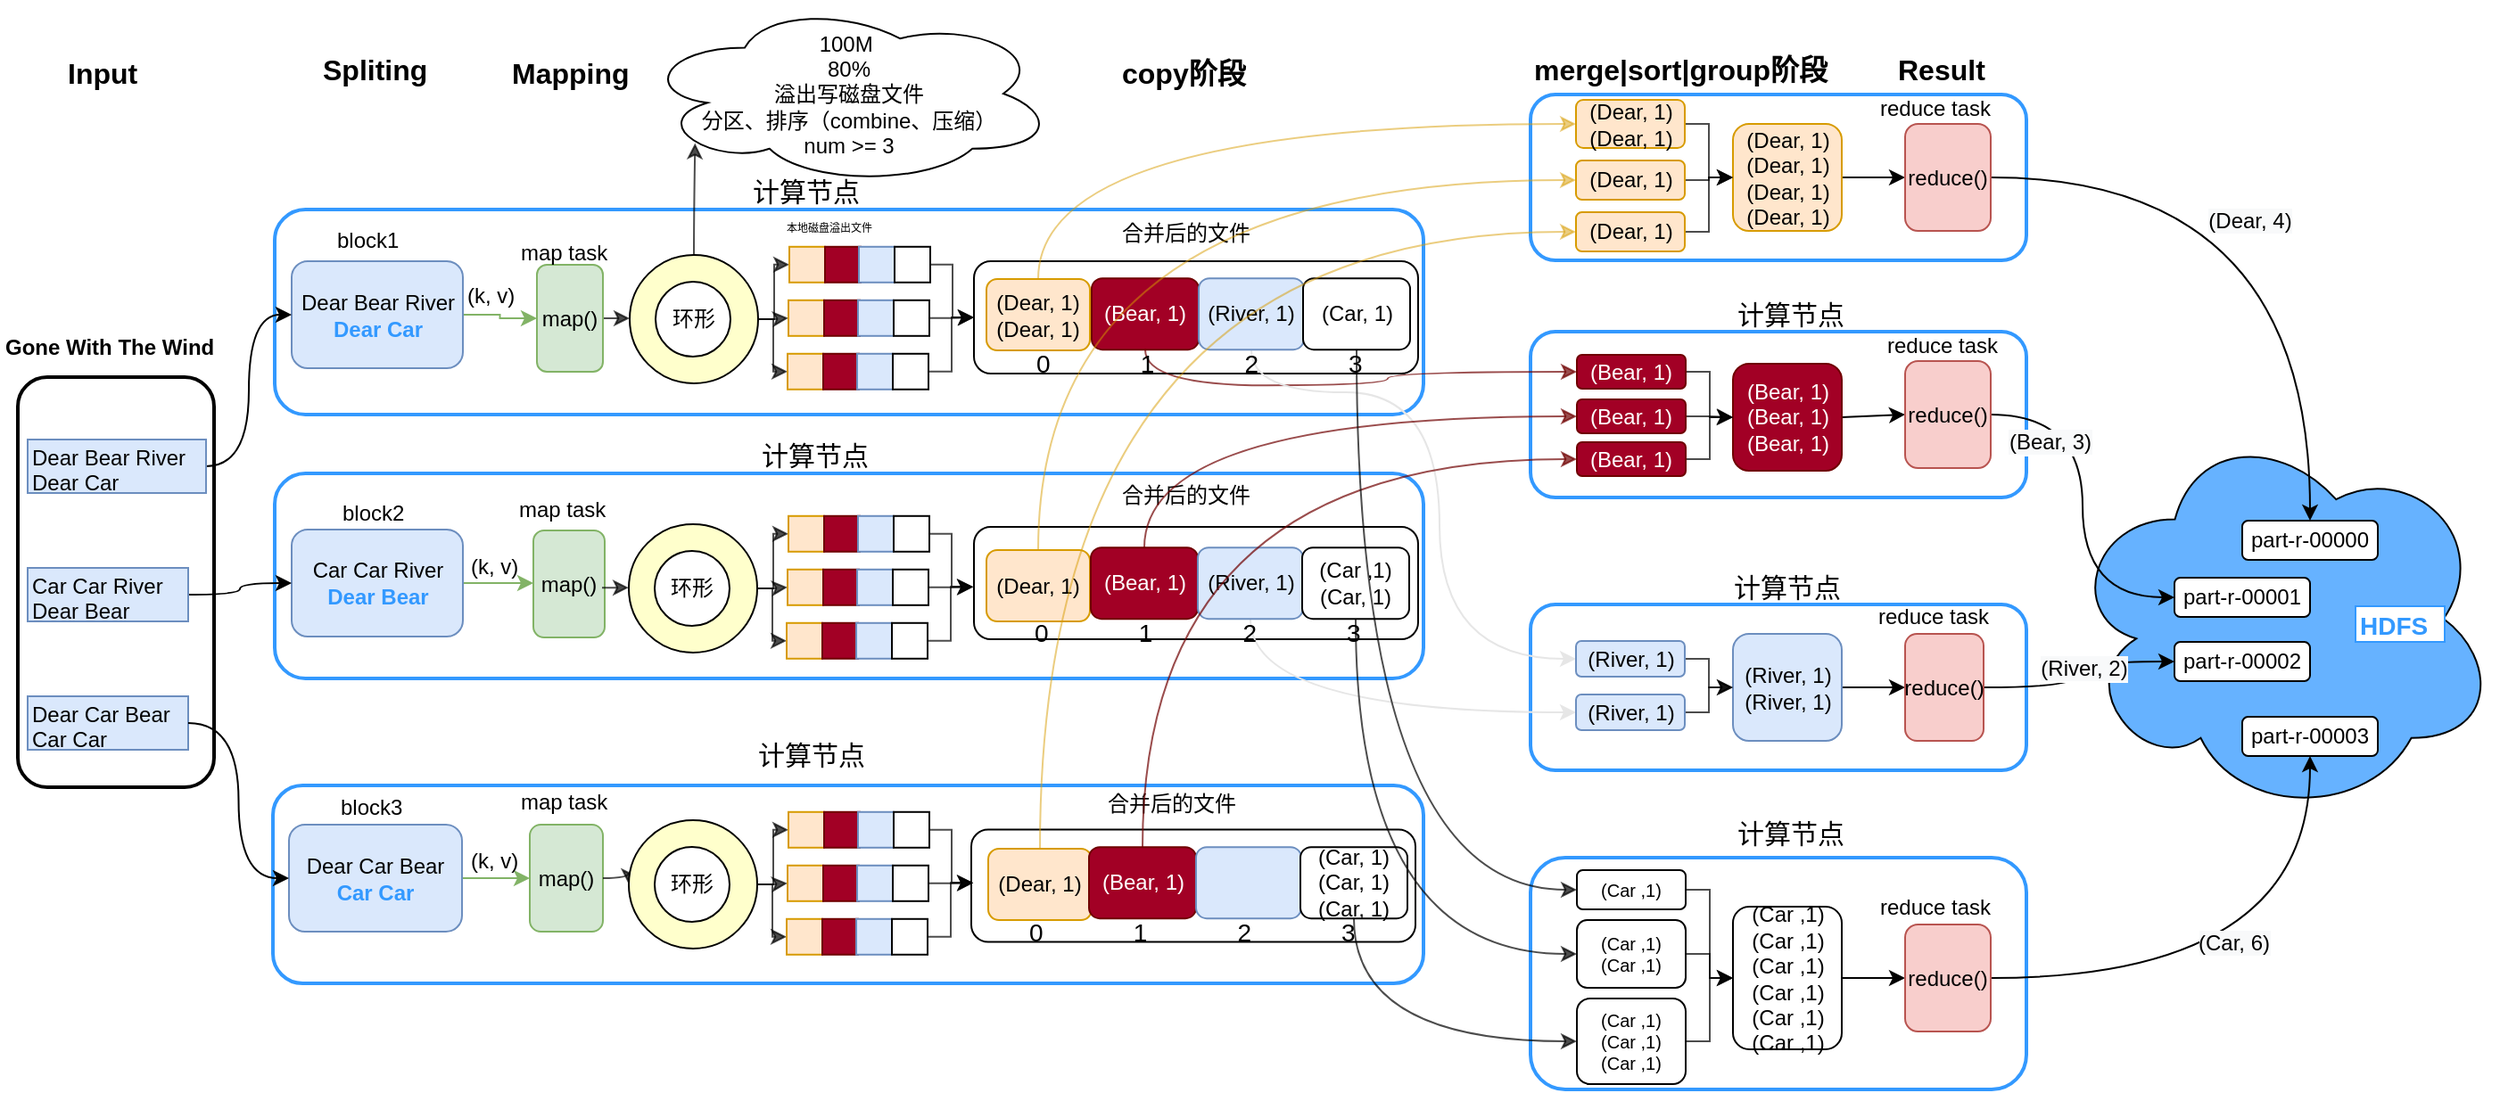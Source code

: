 <mxfile pages="1" version="11.2.5"><diagram id="wDDXlEGBCmrixtL2cCIE" name="Page-1"><mxGraphModel dx="1662" dy="747" grid="1" gridSize="10" guides="1" tooltips="1" connect="1" arrows="1" fold="1" page="1" pageScale="1" pageWidth="1654" pageHeight="2336" math="0" shadow="0"><root><mxCell id="0"/><mxCell id="1" parent="0"/><mxCell id="1KIg2E9njU4S4xGqBpcI-17" value="" style="ellipse;shape=cloud;whiteSpace=wrap;html=1;fillColor=#66B2FF;" vertex="1" parent="1"><mxGeometry x="1263" y="475.5" width="241" height="223" as="geometry"/></mxCell><mxCell id="WxkzKkqL_opHWfMiEAcE-1" value="" style="rounded=1;whiteSpace=wrap;html=1;strokeWidth=2;strokeColor=#3399FF;" parent="1" vertex="1"><mxGeometry x="257" y="680.5" width="645" height="111" as="geometry"/></mxCell><mxCell id="WxkzKkqL_opHWfMiEAcE-2" value="" style="rounded=1;whiteSpace=wrap;html=1;fontSize=12;fontColor=#000000;" parent="1" vertex="1"><mxGeometry x="648.5" y="705.259" width="249" height="63" as="geometry"/></mxCell><mxCell id="WxkzKkqL_opHWfMiEAcE-3" value="" style="rounded=1;whiteSpace=wrap;html=1;strokeWidth=2;strokeColor=#3399FF;" parent="1" vertex="1"><mxGeometry x="258" y="505.5" width="644" height="115" as="geometry"/></mxCell><mxCell id="WxkzKkqL_opHWfMiEAcE-4" value="" style="rounded=1;whiteSpace=wrap;html=1;fontSize=12;fontColor=#000000;" parent="1" vertex="1"><mxGeometry x="650" y="535.5" width="249" height="63" as="geometry"/></mxCell><mxCell id="WxkzKkqL_opHWfMiEAcE-5" value="" style="rounded=1;whiteSpace=wrap;html=1;strokeWidth=2;strokeColor=#3399FF;" parent="1" vertex="1"><mxGeometry x="258" y="357.5" width="644" height="115" as="geometry"/></mxCell><mxCell id="WxkzKkqL_opHWfMiEAcE-6" value="" style="rounded=1;whiteSpace=wrap;html=1;fontSize=12;fontColor=#000000;" parent="1" vertex="1"><mxGeometry x="650" y="386.5" width="249" height="63" as="geometry"/></mxCell><mxCell id="WxkzKkqL_opHWfMiEAcE-7" value="" style="rounded=1;whiteSpace=wrap;html=1;strokeWidth=2;strokeColor=#3399FF;" parent="1" vertex="1"><mxGeometry x="962" y="293" width="278" height="93" as="geometry"/></mxCell><mxCell id="WxkzKkqL_opHWfMiEAcE-8" style="edgeStyle=orthogonalEdgeStyle;curved=1;rounded=0;orthogonalLoop=1;jettySize=auto;html=1;exitX=1;exitY=0.5;exitDx=0;exitDy=0;entryX=0;entryY=0.5;entryDx=0;entryDy=0;fontSize=15;fontColor=#000000;opacity=70;" parent="1" source="WxkzKkqL_opHWfMiEAcE-9" target="WxkzKkqL_opHWfMiEAcE-95" edge="1"><mxGeometry relative="1" as="geometry"/></mxCell><mxCell id="WxkzKkqL_opHWfMiEAcE-9" value="map()" style="rounded=1;whiteSpace=wrap;html=1;fillColor=#d5e8d4;strokeColor=#82b366;" parent="1" vertex="1"><mxGeometry x="405" y="388.5" width="37" height="60" as="geometry"/></mxCell><mxCell id="WxkzKkqL_opHWfMiEAcE-10" style="edgeStyle=orthogonalEdgeStyle;rounded=0;orthogonalLoop=1;jettySize=auto;html=1;exitX=1;exitY=0.5;exitDx=0;exitDy=0;entryX=0;entryY=0.5;entryDx=0;entryDy=0;fillColor=#d5e8d4;strokeColor=#82b366;" parent="1" source="WxkzKkqL_opHWfMiEAcE-11" target="WxkzKkqL_opHWfMiEAcE-9" edge="1"><mxGeometry relative="1" as="geometry"/></mxCell><mxCell id="WxkzKkqL_opHWfMiEAcE-11" value="&lt;span&gt;Dear Bear River&lt;br&gt;&lt;/span&gt;&lt;span&gt;&lt;b&gt;&lt;font color=&quot;#3399ff&quot;&gt;Dear Car&lt;/font&gt;&lt;/b&gt;&lt;/span&gt;&lt;br&gt;" style="rounded=1;whiteSpace=wrap;html=1;fillColor=#dae8fc;strokeColor=#6c8ebf;" parent="1" vertex="1"><mxGeometry x="267.5" y="386.5" width="96" height="60" as="geometry"/></mxCell><mxCell id="WxkzKkqL_opHWfMiEAcE-13" value="(k, v)" style="text;html=1;resizable=0;points=[];autosize=1;align=left;verticalAlign=top;spacingTop=-4;" parent="1" vertex="1"><mxGeometry x="363.5" y="395.5" width="40" height="20" as="geometry"/></mxCell><mxCell id="WxkzKkqL_opHWfMiEAcE-14" value="&lt;span&gt;map()&lt;/span&gt;" style="rounded=1;whiteSpace=wrap;html=1;fillColor=#d5e8d4;strokeColor=#82b366;" parent="1" vertex="1"><mxGeometry x="403" y="537.5" width="40" height="60" as="geometry"/></mxCell><mxCell id="WxkzKkqL_opHWfMiEAcE-15" style="edgeStyle=orthogonalEdgeStyle;rounded=0;orthogonalLoop=1;jettySize=auto;html=1;exitX=1;exitY=0.5;exitDx=0;exitDy=0;entryX=0;entryY=0.5;entryDx=0;entryDy=0;fillColor=#d5e8d4;strokeColor=#82b366;" parent="1" source="WxkzKkqL_opHWfMiEAcE-16" target="WxkzKkqL_opHWfMiEAcE-14" edge="1"><mxGeometry relative="1" as="geometry"/></mxCell><mxCell id="WxkzKkqL_opHWfMiEAcE-16" value="&lt;span&gt;Car Car River&lt;br&gt;&lt;/span&gt;&lt;span&gt;&lt;b&gt;&lt;font color=&quot;#3399ff&quot;&gt;Dear Bear&lt;/font&gt;&lt;/b&gt;&lt;/span&gt;&lt;br&gt;" style="rounded=1;whiteSpace=wrap;html=1;fillColor=#dae8fc;strokeColor=#6c8ebf;" parent="1" vertex="1"><mxGeometry x="267.5" y="537" width="96" height="60" as="geometry"/></mxCell><mxCell id="WxkzKkqL_opHWfMiEAcE-17" value="(k, v)" style="text;html=1;resizable=0;points=[];autosize=1;align=left;verticalAlign=top;spacingTop=-4;" parent="1" vertex="1"><mxGeometry x="366" y="548" width="40" height="20" as="geometry"/></mxCell><mxCell id="WxkzKkqL_opHWfMiEAcE-18" value="" style="rounded=1;whiteSpace=wrap;html=1;strokeWidth=2;" parent="1" vertex="1"><mxGeometry x="114" y="451.5" width="110" height="230" as="geometry"/></mxCell><mxCell id="WxkzKkqL_opHWfMiEAcE-19" value="" style="edgeStyle=orthogonalEdgeStyle;curved=1;rounded=0;orthogonalLoop=1;jettySize=auto;html=1;entryX=0;entryY=0.5;entryDx=0;entryDy=0;" parent="1" source="WxkzKkqL_opHWfMiEAcE-20" target="WxkzKkqL_opHWfMiEAcE-11" edge="1"><mxGeometry relative="1" as="geometry"/></mxCell><mxCell id="WxkzKkqL_opHWfMiEAcE-20" value="Dear Bear River&lt;br&gt;Dear Car&lt;br&gt;" style="text;html=1;resizable=0;points=[];autosize=1;align=left;verticalAlign=top;spacingTop=-4;fillColor=#dae8fc;strokeColor=#6c8ebf;" parent="1" vertex="1"><mxGeometry x="119.5" y="486.5" width="100" height="30" as="geometry"/></mxCell><mxCell id="WxkzKkqL_opHWfMiEAcE-21" value="" style="edgeStyle=orthogonalEdgeStyle;curved=1;rounded=0;orthogonalLoop=1;jettySize=auto;html=1;entryX=0;entryY=0.5;entryDx=0;entryDy=0;" parent="1" source="WxkzKkqL_opHWfMiEAcE-22" target="WxkzKkqL_opHWfMiEAcE-16" edge="1"><mxGeometry relative="1" as="geometry"/></mxCell><mxCell id="WxkzKkqL_opHWfMiEAcE-22" value="Car Car River&lt;br&gt;Dear Bear&lt;br&gt;" style="text;html=1;resizable=0;points=[];autosize=1;align=left;verticalAlign=top;spacingTop=-4;fillColor=#dae8fc;strokeColor=#6c8ebf;" parent="1" vertex="1"><mxGeometry x="119.5" y="558.5" width="90" height="30" as="geometry"/></mxCell><mxCell id="WxkzKkqL_opHWfMiEAcE-23" value="Dear Car Bear&lt;br&gt;Car Car&lt;br&gt;" style="text;html=1;resizable=0;points=[];autosize=1;align=left;verticalAlign=top;spacingTop=-4;fillColor=#dae8fc;strokeColor=#6c8ebf;" parent="1" vertex="1"><mxGeometry x="119.5" y="630.5" width="90" height="30" as="geometry"/></mxCell><mxCell id="WxkzKkqL_opHWfMiEAcE-24" value="&lt;span&gt;map()&lt;/span&gt;" style="rounded=1;whiteSpace=wrap;html=1;fillColor=#d5e8d4;strokeColor=#82b366;" parent="1" vertex="1"><mxGeometry x="401" y="702.5" width="41" height="60" as="geometry"/></mxCell><mxCell id="WxkzKkqL_opHWfMiEAcE-25" style="edgeStyle=orthogonalEdgeStyle;rounded=0;orthogonalLoop=1;jettySize=auto;html=1;exitX=1;exitY=0.5;exitDx=0;exitDy=0;entryX=0;entryY=0.5;entryDx=0;entryDy=0;fillColor=#d5e8d4;strokeColor=#82b366;" parent="1" source="WxkzKkqL_opHWfMiEAcE-26" target="WxkzKkqL_opHWfMiEAcE-24" edge="1"><mxGeometry relative="1" as="geometry"/></mxCell><mxCell id="WxkzKkqL_opHWfMiEAcE-26" value="&lt;span&gt;Dear Car Bear&lt;br&gt;&lt;/span&gt;&lt;span&gt;&lt;b&gt;&lt;font color=&quot;#3399ff&quot;&gt;Car Car&lt;/font&gt;&lt;/b&gt;&lt;/span&gt;&lt;br&gt;" style="rounded=1;whiteSpace=wrap;html=1;fillColor=#dae8fc;strokeColor=#6c8ebf;" parent="1" vertex="1"><mxGeometry x="266" y="702.5" width="97" height="60" as="geometry"/></mxCell><mxCell id="WxkzKkqL_opHWfMiEAcE-27" value="(k, v)" style="text;html=1;resizable=0;points=[];autosize=1;align=left;verticalAlign=top;spacingTop=-4;" parent="1" vertex="1"><mxGeometry x="366" y="712.5" width="40" height="20" as="geometry"/></mxCell><mxCell id="WxkzKkqL_opHWfMiEAcE-28" value="&lt;b&gt;Gone With The Wind&lt;/b&gt;" style="text;html=1;resizable=0;points=[];autosize=1;align=left;verticalAlign=top;spacingTop=-4;" parent="1" vertex="1"><mxGeometry x="104.5" y="424.5" width="130" height="20" as="geometry"/></mxCell><mxCell id="WxkzKkqL_opHWfMiEAcE-29" value="" style="edgeStyle=orthogonalEdgeStyle;curved=1;rounded=0;orthogonalLoop=1;jettySize=auto;html=1;entryX=0;entryY=0.5;entryDx=0;entryDy=0;" parent="1" source="WxkzKkqL_opHWfMiEAcE-23" target="WxkzKkqL_opHWfMiEAcE-26" edge="1"><mxGeometry relative="1" as="geometry"/></mxCell><mxCell id="WxkzKkqL_opHWfMiEAcE-30" value="&lt;b style=&quot;font-size: 16px;&quot;&gt;Spliting&lt;/b&gt;" style="text;html=1;resizable=0;points=[];autosize=1;align=left;verticalAlign=top;spacingTop=-4;fontSize=16;" parent="1" vertex="1"><mxGeometry x="282.5" y="266.5" width="60" height="20" as="geometry"/></mxCell><mxCell id="WxkzKkqL_opHWfMiEAcE-31" value="&lt;b style=&quot;font-size: 16px;&quot;&gt;Mapping&lt;/b&gt;&lt;br style=&quot;font-size: 16px;&quot;&gt;" style="text;html=1;resizable=0;points=[];autosize=1;align=left;verticalAlign=top;spacingTop=-4;fontSize=16;" parent="1" vertex="1"><mxGeometry x="388.5" y="268.5" width="70" height="20" as="geometry"/></mxCell><mxCell id="WxkzKkqL_opHWfMiEAcE-32" value="合并后的文件" style="text;html=1;resizable=0;points=[];autosize=1;align=left;verticalAlign=top;spacingTop=-4;" parent="1" vertex="1"><mxGeometry x="731" y="508" width="90" height="20" as="geometry"/></mxCell><mxCell id="WxkzKkqL_opHWfMiEAcE-33" value="合并后的文件" style="text;html=1;resizable=0;points=[];autosize=1;align=left;verticalAlign=top;spacingTop=-4;" parent="1" vertex="1"><mxGeometry x="723" y="680.5" width="90" height="20" as="geometry"/></mxCell><mxCell id="WxkzKkqL_opHWfMiEAcE-34" value="&lt;span&gt;block1&lt;/span&gt;" style="text;html=1;resizable=0;points=[];autosize=1;align=left;verticalAlign=top;spacingTop=-4;" parent="1" vertex="1"><mxGeometry x="291" y="365" width="50" height="20" as="geometry"/></mxCell><mxCell id="WxkzKkqL_opHWfMiEAcE-35" value="合并后的文件" style="text;html=1;resizable=0;points=[];autosize=1;align=left;verticalAlign=top;spacingTop=-4;" parent="1" vertex="1"><mxGeometry x="731" y="360.5" width="90" height="20" as="geometry"/></mxCell><mxCell id="WxkzKkqL_opHWfMiEAcE-36" value="&lt;span&gt;block3&lt;/span&gt;&lt;br&gt;" style="text;html=1;resizable=0;points=[];autosize=1;align=left;verticalAlign=top;spacingTop=-4;" parent="1" vertex="1"><mxGeometry x="292.5" y="682.5" width="50" height="20" as="geometry"/></mxCell><mxCell id="WxkzKkqL_opHWfMiEAcE-37" value="block2" style="text;html=1;resizable=0;points=[];autosize=1;align=left;verticalAlign=top;spacingTop=-4;" parent="1" vertex="1"><mxGeometry x="293.5" y="517.5" width="50" height="20" as="geometry"/></mxCell><mxCell id="WxkzKkqL_opHWfMiEAcE-38" style="edgeStyle=none;rounded=0;orthogonalLoop=1;jettySize=auto;html=1;exitX=1;exitY=0.5;exitDx=0;exitDy=0;entryX=0;entryY=0.5;entryDx=0;entryDy=0;" parent="1" source="WxkzKkqL_opHWfMiEAcE-39" target="WxkzKkqL_opHWfMiEAcE-41" edge="1"><mxGeometry relative="1" as="geometry"/></mxCell><mxCell id="WxkzKkqL_opHWfMiEAcE-39" value="&lt;span&gt;(Dear, 1)&lt;br&gt;&lt;/span&gt;(Dear, 1)&lt;br&gt;(Dear, 1)&lt;br&gt;(Dear, 1)&lt;span&gt;&lt;br&gt;&lt;/span&gt;" style="rounded=1;whiteSpace=wrap;html=1;strokeWidth=1;fillColor=#ffe6cc;strokeColor=#d79b00;" parent="1" vertex="1"><mxGeometry x="1075.5" y="309.5" width="61" height="60" as="geometry"/></mxCell><mxCell id="WxkzKkqL_opHWfMiEAcE-40" value="" style="edgeStyle=orthogonalEdgeStyle;rounded=0;orthogonalLoop=1;jettySize=auto;html=1;curved=1;entryX=0.5;entryY=0;entryDx=0;entryDy=0;" parent="1" source="WxkzKkqL_opHWfMiEAcE-41" target="1KIg2E9njU4S4xGqBpcI-18" edge="1"><mxGeometry relative="1" as="geometry"><mxPoint x="1278.5" y="339.5" as="targetPoint"/></mxGeometry></mxCell><mxCell id="1KIg2E9njU4S4xGqBpcI-25" value="&lt;span style=&quot;text-align: left ; background-color: rgb(248 , 249 , 250)&quot;&gt;(Dear, 4)&lt;/span&gt;" style="text;html=1;resizable=0;points=[];align=center;verticalAlign=middle;labelBackgroundColor=#ffffff;" vertex="1" connectable="0" parent="WxkzKkqL_opHWfMiEAcE-40"><mxGeometry x="-0.22" y="-24" relative="1" as="geometry"><mxPoint as="offset"/></mxGeometry></mxCell><mxCell id="WxkzKkqL_opHWfMiEAcE-41" value="reduce()" style="rounded=1;whiteSpace=wrap;html=1;fillColor=#f8cecc;strokeColor=#b85450;" parent="1" vertex="1"><mxGeometry x="1172" y="309.5" width="48" height="60" as="geometry"/></mxCell><mxCell id="WxkzKkqL_opHWfMiEAcE-43" value="" style="rounded=1;whiteSpace=wrap;html=1;strokeWidth=2;strokeColor=#3399FF;" parent="1" vertex="1"><mxGeometry x="962" y="426" width="278" height="93" as="geometry"/></mxCell><mxCell id="WxkzKkqL_opHWfMiEAcE-45" style="edgeStyle=none;rounded=0;orthogonalLoop=1;jettySize=auto;html=1;exitX=1;exitY=0.5;exitDx=0;exitDy=0;entryX=0;entryY=0.5;entryDx=0;entryDy=0;" parent="1" source="WxkzKkqL_opHWfMiEAcE-46" target="WxkzKkqL_opHWfMiEAcE-48" edge="1"><mxGeometry relative="1" as="geometry"/></mxCell><mxCell id="WxkzKkqL_opHWfMiEAcE-46" value="&lt;span&gt;(Bear, 1)&lt;br&gt;&lt;/span&gt;(Bear, 1)&lt;br&gt;(Bear, 1)&lt;span&gt;&lt;br&gt;&lt;/span&gt;" style="rounded=1;whiteSpace=wrap;html=1;strokeWidth=1;fillColor=#a20025;strokeColor=#6F0000;fontColor=#ffffff;" parent="1" vertex="1"><mxGeometry x="1075.5" y="444" width="61" height="60" as="geometry"/></mxCell><mxCell id="WxkzKkqL_opHWfMiEAcE-47" value="" style="edgeStyle=orthogonalEdgeStyle;rounded=0;orthogonalLoop=1;jettySize=auto;html=1;curved=1;entryX=0;entryY=0.5;entryDx=0;entryDy=0;" parent="1" source="WxkzKkqL_opHWfMiEAcE-48" target="1KIg2E9njU4S4xGqBpcI-21" edge="1"><mxGeometry relative="1" as="geometry"><mxPoint x="1278.5" y="472.5" as="targetPoint"/></mxGeometry></mxCell><mxCell id="1KIg2E9njU4S4xGqBpcI-26" value="&lt;span style=&quot;text-align: left ; background-color: rgb(248 , 249 , 250)&quot;&gt;(Bear, 3)&lt;/span&gt;" style="text;html=1;resizable=0;points=[];align=center;verticalAlign=middle;labelBackgroundColor=#ffffff;" vertex="1" connectable="0" parent="WxkzKkqL_opHWfMiEAcE-47"><mxGeometry x="-0.353" y="-19" relative="1" as="geometry"><mxPoint as="offset"/></mxGeometry></mxCell><mxCell id="WxkzKkqL_opHWfMiEAcE-48" value="&lt;span&gt;reduce()&lt;/span&gt;" style="rounded=1;whiteSpace=wrap;html=1;fillColor=#f8cecc;strokeColor=#b85450;" parent="1" vertex="1"><mxGeometry x="1172" y="442.5" width="48" height="60" as="geometry"/></mxCell><mxCell id="WxkzKkqL_opHWfMiEAcE-50" value="" style="rounded=1;whiteSpace=wrap;html=1;strokeWidth=2;strokeColor=#3399FF;" parent="1" vertex="1"><mxGeometry x="962" y="579" width="278" height="93" as="geometry"/></mxCell><mxCell id="WxkzKkqL_opHWfMiEAcE-52" style="edgeStyle=none;rounded=0;orthogonalLoop=1;jettySize=auto;html=1;exitX=1;exitY=0.5;exitDx=0;exitDy=0;entryX=0;entryY=0.5;entryDx=0;entryDy=0;" parent="1" source="WxkzKkqL_opHWfMiEAcE-53" target="WxkzKkqL_opHWfMiEAcE-55" edge="1"><mxGeometry relative="1" as="geometry"/></mxCell><mxCell id="WxkzKkqL_opHWfMiEAcE-53" value="&lt;span&gt;(River, 1)&lt;br&gt;&lt;/span&gt;(River, 1)&lt;span&gt;&lt;br&gt;&lt;/span&gt;" style="rounded=1;whiteSpace=wrap;html=1;strokeWidth=1;fillColor=#dae8fc;strokeColor=#6c8ebf;" parent="1" vertex="1"><mxGeometry x="1075.5" y="595.5" width="61" height="60" as="geometry"/></mxCell><mxCell id="WxkzKkqL_opHWfMiEAcE-54" value="" style="edgeStyle=orthogonalEdgeStyle;rounded=0;orthogonalLoop=1;jettySize=auto;html=1;curved=1;entryX=0;entryY=0.5;entryDx=0;entryDy=0;" parent="1" source="WxkzKkqL_opHWfMiEAcE-55" target="1KIg2E9njU4S4xGqBpcI-22" edge="1"><mxGeometry relative="1" as="geometry"><mxPoint x="1278.5" y="625.5" as="targetPoint"/></mxGeometry></mxCell><mxCell id="1KIg2E9njU4S4xGqBpcI-27" value="&lt;span style=&quot;text-align: left ; background-color: rgb(248 , 249 , 250)&quot;&gt;(River, 2)&lt;/span&gt;" style="text;html=1;resizable=0;points=[];align=center;verticalAlign=middle;labelBackgroundColor=#ffffff;" vertex="1" connectable="0" parent="WxkzKkqL_opHWfMiEAcE-54"><mxGeometry x="0.152" y="-4" relative="1" as="geometry"><mxPoint as="offset"/></mxGeometry></mxCell><mxCell id="WxkzKkqL_opHWfMiEAcE-55" value="&lt;span&gt;reduce()&lt;/span&gt;" style="rounded=1;whiteSpace=wrap;html=1;fillColor=#f8cecc;strokeColor=#b85450;" parent="1" vertex="1"><mxGeometry x="1172" y="595.5" width="44" height="60" as="geometry"/></mxCell><mxCell id="WxkzKkqL_opHWfMiEAcE-57" value="" style="rounded=1;whiteSpace=wrap;html=1;strokeWidth=2;strokeColor=#3399FF;" parent="1" vertex="1"><mxGeometry x="962" y="721" width="278" height="130" as="geometry"/></mxCell><mxCell id="WxkzKkqL_opHWfMiEAcE-59" style="edgeStyle=none;rounded=0;orthogonalLoop=1;jettySize=auto;html=1;exitX=1;exitY=0.5;exitDx=0;exitDy=0;entryX=0;entryY=0.5;entryDx=0;entryDy=0;" parent="1" source="WxkzKkqL_opHWfMiEAcE-60" target="WxkzKkqL_opHWfMiEAcE-62" edge="1"><mxGeometry relative="1" as="geometry"/></mxCell><mxCell id="WxkzKkqL_opHWfMiEAcE-60" value="&lt;span&gt;(Car ,1)&lt;br&gt;&lt;/span&gt;(Car ,1)&lt;br&gt;(Car ,1)&lt;br&gt;(Car ,1)&lt;br&gt;(Car ,1)&lt;br&gt;(Car ,1)&lt;span&gt;&lt;br&gt;&lt;/span&gt;" style="rounded=1;whiteSpace=wrap;html=1;strokeWidth=1;" parent="1" vertex="1"><mxGeometry x="1075.5" y="748.5" width="61" height="80" as="geometry"/></mxCell><mxCell id="WxkzKkqL_opHWfMiEAcE-61" value="" style="edgeStyle=orthogonalEdgeStyle;rounded=0;orthogonalLoop=1;jettySize=auto;html=1;curved=1;entryX=0.5;entryY=1;entryDx=0;entryDy=0;" parent="1" source="WxkzKkqL_opHWfMiEAcE-62" target="1KIg2E9njU4S4xGqBpcI-23" edge="1"><mxGeometry relative="1" as="geometry"><mxPoint x="1278.5" y="788.5" as="targetPoint"/></mxGeometry></mxCell><mxCell id="1KIg2E9njU4S4xGqBpcI-28" value="&lt;span style=&quot;text-align: left ; background-color: rgb(248 , 249 , 250)&quot;&gt;(Car, 6)&lt;/span&gt;" style="text;html=1;resizable=0;points=[];align=center;verticalAlign=middle;labelBackgroundColor=#ffffff;" vertex="1" connectable="0" parent="WxkzKkqL_opHWfMiEAcE-61"><mxGeometry x="-0.105" y="20" relative="1" as="geometry"><mxPoint as="offset"/></mxGeometry></mxCell><mxCell id="WxkzKkqL_opHWfMiEAcE-62" value="&lt;span&gt;reduce()&lt;/span&gt;" style="rounded=1;whiteSpace=wrap;html=1;fillColor=#f8cecc;strokeColor=#b85450;" parent="1" vertex="1"><mxGeometry x="1172" y="758.5" width="48" height="60" as="geometry"/></mxCell><mxCell id="WxkzKkqL_opHWfMiEAcE-64" value="&lt;b style=&quot;font-size: 16px;&quot;&gt;Input&lt;/b&gt;" style="text;html=1;resizable=0;points=[];autosize=1;align=left;verticalAlign=top;spacingTop=-4;fontSize=16;" parent="1" vertex="1"><mxGeometry x="139.5" y="268.5" width="50" height="20" as="geometry"/></mxCell><mxCell id="WxkzKkqL_opHWfMiEAcE-65" value="&lt;b style=&quot;font-size: 16px&quot;&gt;copy阶段&lt;/b&gt;" style="text;html=1;resizable=0;points=[];autosize=1;align=left;verticalAlign=top;spacingTop=-4;fontSize=16;" parent="1" vertex="1"><mxGeometry x="730.5" y="268.5" width="90" height="20" as="geometry"/></mxCell><mxCell id="WxkzKkqL_opHWfMiEAcE-66" value="&lt;b&gt;merge|sort|group阶段&lt;/b&gt;" style="text;html=1;resizable=0;points=[];autosize=1;align=left;verticalAlign=top;spacingTop=-4;fontSize=16;" parent="1" vertex="1"><mxGeometry x="962" y="266.5" width="180" height="20" as="geometry"/></mxCell><mxCell id="WxkzKkqL_opHWfMiEAcE-67" value="&lt;b style=&quot;font-size: 16px;&quot;&gt;Result&lt;/b&gt;&lt;br style=&quot;font-size: 16px;&quot;&gt;" style="text;html=1;resizable=0;points=[];autosize=1;align=left;verticalAlign=top;spacingTop=-4;fontSize=16;" parent="1" vertex="1"><mxGeometry x="1165.5" y="266.5" width="50" height="20" as="geometry"/></mxCell><mxCell id="WxkzKkqL_opHWfMiEAcE-68" style="edgeStyle=orthogonalEdgeStyle;curved=1;rounded=0;orthogonalLoop=1;jettySize=auto;html=1;exitX=0.5;exitY=0;exitDx=0;exitDy=0;entryX=0;entryY=0.5;entryDx=0;entryDy=0;fontColor=#000000;opacity=50;fillColor=#ffe6cc;strokeColor=#d79b00;" parent="1" source="WxkzKkqL_opHWfMiEAcE-69" target="WxkzKkqL_opHWfMiEAcE-157" edge="1"><mxGeometry relative="1" as="geometry"/></mxCell><mxCell id="WxkzKkqL_opHWfMiEAcE-69" value="&lt;span&gt;(Dear, 1)&lt;/span&gt;&lt;br&gt;&lt;span&gt;&lt;font&gt;(Dear, 1)&lt;br&gt;&lt;/font&gt;&lt;/span&gt;" style="rounded=1;whiteSpace=wrap;html=1;fontStyle=0;fillColor=#ffe6cc;strokeColor=#d79b00;" parent="1" vertex="1"><mxGeometry x="657" y="396.5" width="58" height="40" as="geometry"/></mxCell><mxCell id="WxkzKkqL_opHWfMiEAcE-70" style="edgeStyle=orthogonalEdgeStyle;curved=1;rounded=0;orthogonalLoop=1;jettySize=auto;html=1;exitX=0.5;exitY=1;exitDx=0;exitDy=0;entryX=0;entryY=0.5;entryDx=0;entryDy=0;fontColor=#000000;opacity=70;fillColor=#a20025;strokeColor=#6F0000;" parent="1" source="WxkzKkqL_opHWfMiEAcE-71" target="WxkzKkqL_opHWfMiEAcE-163" edge="1"><mxGeometry relative="1" as="geometry"/></mxCell><mxCell id="WxkzKkqL_opHWfMiEAcE-71" value="(Bear, 1)&lt;span&gt;&lt;font&gt;&lt;br&gt;&lt;/font&gt;&lt;/span&gt;" style="rounded=1;whiteSpace=wrap;html=1;fontColor=#ffffff;fontStyle=0;fillColor=#a20025;strokeColor=#6F0000;" parent="1" vertex="1"><mxGeometry x="716" y="396.071" width="60" height="40" as="geometry"/></mxCell><mxCell id="1KIg2E9njU4S4xGqBpcI-29" style="edgeStyle=orthogonalEdgeStyle;curved=1;rounded=0;orthogonalLoop=1;jettySize=auto;html=1;entryX=0;entryY=0.5;entryDx=0;entryDy=0;strokeColor=#E6E6E6;" edge="1" parent="1" source="WxkzKkqL_opHWfMiEAcE-72" target="WxkzKkqL_opHWfMiEAcE-169"><mxGeometry relative="1" as="geometry"><Array as="points"><mxPoint x="806" y="460"/><mxPoint x="911" y="460"/><mxPoint x="911" y="610"/></Array></mxGeometry></mxCell><mxCell id="WxkzKkqL_opHWfMiEAcE-72" value="(River, 1)&lt;span&gt;&lt;font&gt;&lt;br&gt;&lt;/font&gt;&lt;/span&gt;" style="rounded=1;whiteSpace=wrap;html=1;fontStyle=0;fillColor=#dae8fc;strokeColor=#6c8ebf;" parent="1" vertex="1"><mxGeometry x="776" y="396.071" width="59" height="40" as="geometry"/></mxCell><mxCell id="WxkzKkqL_opHWfMiEAcE-73" value="&lt;span&gt;&lt;font&gt;(Car, 1)&lt;/font&gt;&lt;/span&gt;&lt;span&gt;&lt;font&gt;&lt;br&gt;&lt;/font&gt;&lt;/span&gt;" style="rounded=1;whiteSpace=wrap;html=1;fontColor=#000000;fontStyle=0" parent="1" vertex="1"><mxGeometry x="834.5" y="396.071" width="60" height="40" as="geometry"/></mxCell><mxCell id="WxkzKkqL_opHWfMiEAcE-74" style="edgeStyle=orthogonalEdgeStyle;curved=1;rounded=0;orthogonalLoop=1;jettySize=auto;html=1;exitX=0.5;exitY=0;exitDx=0;exitDy=0;entryX=0;entryY=0.5;entryDx=0;entryDy=0;fontColor=#000000;opacity=50;fillColor=#ffe6cc;strokeColor=#d79b00;" parent="1" source="WxkzKkqL_opHWfMiEAcE-75" target="WxkzKkqL_opHWfMiEAcE-159" edge="1"><mxGeometry relative="1" as="geometry"><mxPoint x="685.333" y="529.167" as="sourcePoint"/></mxGeometry></mxCell><mxCell id="WxkzKkqL_opHWfMiEAcE-75" value="&lt;span&gt;(Dear, 1)&lt;/span&gt;&lt;span&gt;&lt;font&gt;&lt;br&gt;&lt;/font&gt;&lt;/span&gt;" style="rounded=1;whiteSpace=wrap;html=1;fontStyle=0;fillColor=#ffe6cc;strokeColor=#d79b00;" parent="1" vertex="1"><mxGeometry x="657" y="548.5" width="58" height="40" as="geometry"/></mxCell><mxCell id="WxkzKkqL_opHWfMiEAcE-76" style="edgeStyle=orthogonalEdgeStyle;curved=1;rounded=0;orthogonalLoop=1;jettySize=auto;html=1;exitX=0.5;exitY=0;exitDx=0;exitDy=0;entryX=0;entryY=0.5;entryDx=0;entryDy=0;fontColor=#000000;opacity=70;fillColor=#a20025;strokeColor=#6F0000;" parent="1" source="WxkzKkqL_opHWfMiEAcE-77" target="WxkzKkqL_opHWfMiEAcE-165" edge="1"><mxGeometry relative="1" as="geometry"/></mxCell><mxCell id="WxkzKkqL_opHWfMiEAcE-77" value="(Bear, 1)&lt;span&gt;&lt;font&gt;&lt;br&gt;&lt;/font&gt;&lt;/span&gt;" style="rounded=1;whiteSpace=wrap;html=1;fontColor=#ffffff;fontStyle=0;fillColor=#a20025;strokeColor=#6F0000;" parent="1" vertex="1"><mxGeometry x="715.5" y="547.071" width="60" height="40" as="geometry"/></mxCell><mxCell id="1KIg2E9njU4S4xGqBpcI-30" style="edgeStyle=orthogonalEdgeStyle;curved=1;rounded=0;orthogonalLoop=1;jettySize=auto;html=1;entryX=0;entryY=0.5;entryDx=0;entryDy=0;strokeColor=#E6E6E6;" edge="1" parent="1" source="WxkzKkqL_opHWfMiEAcE-78" target="WxkzKkqL_opHWfMiEAcE-171"><mxGeometry relative="1" as="geometry"><Array as="points"><mxPoint x="805" y="640"/></Array></mxGeometry></mxCell><mxCell id="WxkzKkqL_opHWfMiEAcE-78" value="(River, 1)&lt;span&gt;&lt;font&gt;&lt;br&gt;&lt;/font&gt;&lt;/span&gt;" style="rounded=1;whiteSpace=wrap;html=1;fontStyle=0;fillColor=#dae8fc;strokeColor=#6c8ebf;" parent="1" vertex="1"><mxGeometry x="775.5" y="547.071" width="59" height="40" as="geometry"/></mxCell><mxCell id="WxkzKkqL_opHWfMiEAcE-79" value="&lt;span&gt;(Car ,1)&lt;/span&gt;&lt;br&gt;&lt;span&gt;(Car, 1)&lt;/span&gt;&lt;span&gt;&lt;font&gt;&lt;br&gt;&lt;/font&gt;&lt;/span&gt;" style="rounded=1;whiteSpace=wrap;html=1;fontColor=#000000;fontStyle=0" parent="1" vertex="1"><mxGeometry x="834" y="547.071" width="60" height="40" as="geometry"/></mxCell><mxCell id="WxkzKkqL_opHWfMiEAcE-80" style="edgeStyle=orthogonalEdgeStyle;curved=1;rounded=0;orthogonalLoop=1;jettySize=auto;html=1;exitX=0.5;exitY=0;exitDx=0;exitDy=0;entryX=0;entryY=0.5;entryDx=0;entryDy=0;fontColor=#000000;opacity=50;fillColor=#ffe6cc;strokeColor=#d79b00;" parent="1" source="WxkzKkqL_opHWfMiEAcE-81" target="WxkzKkqL_opHWfMiEAcE-161" edge="1"><mxGeometry relative="1" as="geometry"><mxPoint x="685.333" y="695.833" as="sourcePoint"/></mxGeometry></mxCell><mxCell id="WxkzKkqL_opHWfMiEAcE-81" value="&lt;span&gt;(Dear, 1)&lt;/span&gt;&lt;span&gt;&lt;font&gt;&lt;br&gt;&lt;/font&gt;&lt;/span&gt;" style="rounded=1;whiteSpace=wrap;html=1;fontStyle=0;fillColor=#ffe6cc;strokeColor=#d79b00;" parent="1" vertex="1"><mxGeometry x="658" y="716" width="58" height="40" as="geometry"/></mxCell><mxCell id="WxkzKkqL_opHWfMiEAcE-82" style="edgeStyle=orthogonalEdgeStyle;curved=1;rounded=0;orthogonalLoop=1;jettySize=auto;html=1;exitX=0.5;exitY=0;exitDx=0;exitDy=0;entryX=0;entryY=0.5;entryDx=0;entryDy=0;fontColor=#000000;opacity=70;fillColor=#a20025;strokeColor=#6F0000;" parent="1" source="WxkzKkqL_opHWfMiEAcE-83" target="WxkzKkqL_opHWfMiEAcE-167" edge="1"><mxGeometry relative="1" as="geometry"/></mxCell><mxCell id="WxkzKkqL_opHWfMiEAcE-83" value="(Bear, 1)&lt;span&gt;&lt;font&gt;&lt;br&gt;&lt;/font&gt;&lt;/span&gt;" style="rounded=1;whiteSpace=wrap;html=1;fontColor=#ffffff;fontStyle=0;fillColor=#a20025;strokeColor=#6F0000;" parent="1" vertex="1"><mxGeometry x="714.5" y="715.071" width="60" height="40" as="geometry"/></mxCell><mxCell id="WxkzKkqL_opHWfMiEAcE-84" value="&lt;span&gt;&lt;font&gt;&lt;br&gt;&lt;/font&gt;&lt;/span&gt;" style="rounded=1;whiteSpace=wrap;html=1;fontStyle=0;fillColor=#dae8fc;strokeColor=#6c8ebf;" parent="1" vertex="1"><mxGeometry x="774.5" y="715.071" width="59" height="40" as="geometry"/></mxCell><mxCell id="WxkzKkqL_opHWfMiEAcE-85" style="edgeStyle=orthogonalEdgeStyle;curved=1;rounded=0;orthogonalLoop=1;jettySize=auto;html=1;exitX=0.5;exitY=1;exitDx=0;exitDy=0;entryX=0;entryY=0.5;entryDx=0;entryDy=0;fontSize=17;fontColor=#000000;opacity=70;" parent="1" source="WxkzKkqL_opHWfMiEAcE-86" target="WxkzKkqL_opHWfMiEAcE-177" edge="1"><mxGeometry relative="1" as="geometry"/></mxCell><mxCell id="WxkzKkqL_opHWfMiEAcE-86" value="&lt;span&gt;(Car, 1)&lt;/span&gt;&lt;br&gt;&lt;span&gt;(Car, 1)&lt;/span&gt;&lt;br&gt;&lt;span&gt;(Car, 1)&lt;/span&gt;&lt;span&gt;&lt;font&gt;&lt;br&gt;&lt;/font&gt;&lt;/span&gt;" style="rounded=1;whiteSpace=wrap;html=1;fontColor=#000000;fontStyle=0" parent="1" vertex="1"><mxGeometry x="833" y="715.071" width="60" height="40" as="geometry"/></mxCell><mxCell id="WxkzKkqL_opHWfMiEAcE-87" style="edgeStyle=orthogonalEdgeStyle;curved=1;rounded=0;orthogonalLoop=1;jettySize=auto;html=1;exitX=0.5;exitY=1;exitDx=0;exitDy=0;entryX=0;entryY=0.5;entryDx=0;entryDy=0;fontSize=17;fontColor=#000000;opacity=70;" parent="1" source="WxkzKkqL_opHWfMiEAcE-73" target="WxkzKkqL_opHWfMiEAcE-173" edge="1"><mxGeometry relative="1" as="geometry"/></mxCell><mxCell id="WxkzKkqL_opHWfMiEAcE-88" value="0&amp;nbsp; &amp;nbsp; &amp;nbsp; &amp;nbsp; &amp;nbsp; &amp;nbsp; &amp;nbsp;1&amp;nbsp; &amp;nbsp; &amp;nbsp; &amp;nbsp; &amp;nbsp; &amp;nbsp; &amp;nbsp;2&amp;nbsp; &amp;nbsp; &amp;nbsp; &amp;nbsp; &amp;nbsp; &amp;nbsp; &amp;nbsp;3" style="text;html=1;resizable=0;points=[];autosize=1;align=left;verticalAlign=top;spacingTop=-4;fontSize=14;fontColor=#000000;" parent="1" vertex="1"><mxGeometry x="679" y="751.5" width="200" height="20" as="geometry"/></mxCell><mxCell id="WxkzKkqL_opHWfMiEAcE-89" value="0&amp;nbsp; &amp;nbsp; &amp;nbsp; &amp;nbsp; &amp;nbsp; &amp;nbsp; &amp;nbsp;1&amp;nbsp; &amp;nbsp; &amp;nbsp; &amp;nbsp; &amp;nbsp; &amp;nbsp; &amp;nbsp;2&amp;nbsp; &amp;nbsp; &amp;nbsp; &amp;nbsp; &amp;nbsp; &amp;nbsp; &amp;nbsp;3" style="text;html=1;resizable=0;points=[];autosize=1;align=left;verticalAlign=top;spacingTop=-4;fontSize=14;fontColor=#000000;" parent="1" vertex="1"><mxGeometry x="682" y="583.5" width="200" height="20" as="geometry"/></mxCell><mxCell id="WxkzKkqL_opHWfMiEAcE-90" value="0&amp;nbsp; &amp;nbsp; &amp;nbsp; &amp;nbsp; &amp;nbsp; &amp;nbsp; &amp;nbsp;1&amp;nbsp; &amp;nbsp; &amp;nbsp; &amp;nbsp; &amp;nbsp; &amp;nbsp; &amp;nbsp;2&amp;nbsp; &amp;nbsp; &amp;nbsp; &amp;nbsp; &amp;nbsp; &amp;nbsp; &amp;nbsp;3" style="text;html=1;resizable=0;points=[];autosize=1;align=left;verticalAlign=top;spacingTop=-4;fontSize=14;fontColor=#000000;" parent="1" vertex="1"><mxGeometry x="683" y="433" width="200" height="20" as="geometry"/></mxCell><mxCell id="WxkzKkqL_opHWfMiEAcE-91" style="edgeStyle=orthogonalEdgeStyle;curved=1;rounded=0;orthogonalLoop=1;jettySize=auto;html=1;exitX=0.5;exitY=0;exitDx=0;exitDy=0;entryX=0.13;entryY=0.77;entryDx=0;entryDy=0;entryPerimeter=0;fontSize=12;fontColor=#000000;opacity=70;" parent="1" source="WxkzKkqL_opHWfMiEAcE-95" target="WxkzKkqL_opHWfMiEAcE-97" edge="1"><mxGeometry relative="1" as="geometry"/></mxCell><mxCell id="WxkzKkqL_opHWfMiEAcE-92" style="edgeStyle=elbowEdgeStyle;rounded=0;orthogonalLoop=1;jettySize=auto;html=1;exitX=1;exitY=0.5;exitDx=0;exitDy=0;entryX=0;entryY=0.5;entryDx=0;entryDy=0;fontSize=12;fontColor=#000000;opacity=70;" parent="1" source="WxkzKkqL_opHWfMiEAcE-95" target="WxkzKkqL_opHWfMiEAcE-98" edge="1"><mxGeometry relative="1" as="geometry"/></mxCell><mxCell id="WxkzKkqL_opHWfMiEAcE-93" style="edgeStyle=elbowEdgeStyle;rounded=0;orthogonalLoop=1;jettySize=auto;html=1;exitX=1;exitY=0.5;exitDx=0;exitDy=0;entryX=0;entryY=0.5;entryDx=0;entryDy=0;fontSize=12;fontColor=#000000;opacity=70;" parent="1" source="WxkzKkqL_opHWfMiEAcE-95" target="WxkzKkqL_opHWfMiEAcE-103" edge="1"><mxGeometry relative="1" as="geometry"/></mxCell><mxCell id="WxkzKkqL_opHWfMiEAcE-94" style="edgeStyle=elbowEdgeStyle;rounded=0;orthogonalLoop=1;jettySize=auto;html=1;exitX=1;exitY=0.5;exitDx=0;exitDy=0;entryX=0;entryY=0.5;entryDx=0;entryDy=0;fontSize=12;fontColor=#000000;opacity=70;" parent="1" source="WxkzKkqL_opHWfMiEAcE-95" target="WxkzKkqL_opHWfMiEAcE-108" edge="1"><mxGeometry relative="1" as="geometry"/></mxCell><mxCell id="WxkzKkqL_opHWfMiEAcE-95" value="" style="ellipse;whiteSpace=wrap;html=1;aspect=fixed;fontSize=15;fontColor=#000000;fillColor=#FFFFCC;" parent="1" vertex="1"><mxGeometry x="457" y="383" width="72" height="72" as="geometry"/></mxCell><mxCell id="WxkzKkqL_opHWfMiEAcE-96" value="环形" style="ellipse;whiteSpace=wrap;html=1;aspect=fixed;fontSize=12;fontColor=#000000;" parent="1" vertex="1"><mxGeometry x="471.5" y="398" width="42" height="42" as="geometry"/></mxCell><mxCell id="WxkzKkqL_opHWfMiEAcE-97" value="100M&amp;nbsp;&lt;br&gt;80%&lt;br&gt;溢出写磁盘文件&lt;br&gt;分区、排序（combine、压缩）&lt;br&gt;num &amp;gt;= 3&lt;br&gt;" style="ellipse;shape=cloud;whiteSpace=wrap;html=1;fontSize=12;fontColor=#000000;" parent="1" vertex="1"><mxGeometry x="463.5" y="241" width="232" height="103" as="geometry"/></mxCell><mxCell id="WxkzKkqL_opHWfMiEAcE-98" value="" style="rounded=0;whiteSpace=wrap;html=1;fontSize=12;fillColor=#ffe6cc;strokeColor=#d79b00;" parent="1" vertex="1"><mxGeometry x="546.5" y="378.397" width="20" height="20" as="geometry"/></mxCell><mxCell id="WxkzKkqL_opHWfMiEAcE-99" value="" style="rounded=0;whiteSpace=wrap;html=1;fontSize=12;fontColor=#ffffff;fillColor=#a20025;strokeColor=#6F0000;" parent="1" vertex="1"><mxGeometry x="566.5" y="378.397" width="20" height="20" as="geometry"/></mxCell><mxCell id="WxkzKkqL_opHWfMiEAcE-100" value="" style="rounded=0;whiteSpace=wrap;html=1;fontSize=12;fillColor=#dae8fc;strokeColor=#6c8ebf;" parent="1" vertex="1"><mxGeometry x="585.5" y="378.397" width="20" height="20" as="geometry"/></mxCell><mxCell id="WxkzKkqL_opHWfMiEAcE-101" style="edgeStyle=elbowEdgeStyle;rounded=0;orthogonalLoop=1;jettySize=auto;html=1;exitX=1;exitY=0.5;exitDx=0;exitDy=0;entryX=0;entryY=0.5;entryDx=0;entryDy=0;fontSize=12;fontColor=#000000;opacity=70;" parent="1" source="WxkzKkqL_opHWfMiEAcE-102" target="WxkzKkqL_opHWfMiEAcE-6" edge="1"><mxGeometry relative="1" as="geometry"/></mxCell><mxCell id="WxkzKkqL_opHWfMiEAcE-102" value="" style="rounded=0;whiteSpace=wrap;html=1;fontSize=12;fontColor=#000000;" parent="1" vertex="1"><mxGeometry x="605.5" y="378.397" width="20" height="20" as="geometry"/></mxCell><mxCell id="WxkzKkqL_opHWfMiEAcE-103" value="" style="rounded=0;whiteSpace=wrap;html=1;fontSize=12;fillColor=#ffe6cc;strokeColor=#d79b00;" parent="1" vertex="1"><mxGeometry x="546" y="408.397" width="20" height="20" as="geometry"/></mxCell><mxCell id="WxkzKkqL_opHWfMiEAcE-104" value="" style="rounded=0;whiteSpace=wrap;html=1;fontSize=12;fontColor=#ffffff;fillColor=#a20025;strokeColor=#6F0000;" parent="1" vertex="1"><mxGeometry x="566" y="408.397" width="20" height="20" as="geometry"/></mxCell><mxCell id="WxkzKkqL_opHWfMiEAcE-105" value="" style="rounded=0;whiteSpace=wrap;html=1;fontSize=12;fillColor=#dae8fc;strokeColor=#6c8ebf;" parent="1" vertex="1"><mxGeometry x="585" y="408.397" width="20" height="20" as="geometry"/></mxCell><mxCell id="WxkzKkqL_opHWfMiEAcE-106" style="edgeStyle=elbowEdgeStyle;rounded=0;orthogonalLoop=1;jettySize=auto;html=1;exitX=1;exitY=0.5;exitDx=0;exitDy=0;entryX=0;entryY=0.5;entryDx=0;entryDy=0;fontSize=12;fontColor=#000000;opacity=70;" parent="1" source="WxkzKkqL_opHWfMiEAcE-107" target="WxkzKkqL_opHWfMiEAcE-6" edge="1"><mxGeometry relative="1" as="geometry"/></mxCell><mxCell id="WxkzKkqL_opHWfMiEAcE-107" value="" style="rounded=0;whiteSpace=wrap;html=1;fontSize=12;fontColor=#000000;" parent="1" vertex="1"><mxGeometry x="605" y="408.397" width="20" height="20" as="geometry"/></mxCell><mxCell id="WxkzKkqL_opHWfMiEAcE-108" value="" style="rounded=0;whiteSpace=wrap;html=1;fontSize=12;fillColor=#ffe6cc;strokeColor=#d79b00;" parent="1" vertex="1"><mxGeometry x="545.5" y="438.397" width="20" height="20" as="geometry"/></mxCell><mxCell id="WxkzKkqL_opHWfMiEAcE-109" value="" style="rounded=0;whiteSpace=wrap;html=1;fontSize=12;fontColor=#ffffff;fillColor=#a20025;strokeColor=#6F0000;" parent="1" vertex="1"><mxGeometry x="565.5" y="438.397" width="20" height="20" as="geometry"/></mxCell><mxCell id="WxkzKkqL_opHWfMiEAcE-110" value="" style="rounded=0;whiteSpace=wrap;html=1;fontSize=12;fillColor=#dae8fc;strokeColor=#6c8ebf;" parent="1" vertex="1"><mxGeometry x="584.5" y="438.397" width="20" height="20" as="geometry"/></mxCell><mxCell id="WxkzKkqL_opHWfMiEAcE-111" style="edgeStyle=elbowEdgeStyle;rounded=0;orthogonalLoop=1;jettySize=auto;html=1;exitX=1;exitY=0.5;exitDx=0;exitDy=0;entryX=0;entryY=0.5;entryDx=0;entryDy=0;fontSize=12;fontColor=#000000;opacity=70;" parent="1" source="WxkzKkqL_opHWfMiEAcE-112" target="WxkzKkqL_opHWfMiEAcE-6" edge="1"><mxGeometry relative="1" as="geometry"/></mxCell><mxCell id="WxkzKkqL_opHWfMiEAcE-112" value="" style="rounded=0;whiteSpace=wrap;html=1;fontSize=12;fontColor=#000000;" parent="1" vertex="1"><mxGeometry x="604.5" y="438.397" width="20" height="20" as="geometry"/></mxCell><mxCell id="WxkzKkqL_opHWfMiEAcE-113" style="edgeStyle=orthogonalEdgeStyle;curved=1;rounded=0;orthogonalLoop=1;jettySize=auto;html=1;exitX=0.5;exitY=1;exitDx=0;exitDy=0;entryX=0;entryY=0.5;entryDx=0;entryDy=0;fontSize=17;fontColor=#000000;opacity=70;" parent="1" source="WxkzKkqL_opHWfMiEAcE-79" target="WxkzKkqL_opHWfMiEAcE-175" edge="1"><mxGeometry relative="1" as="geometry"/></mxCell><mxCell id="WxkzKkqL_opHWfMiEAcE-114" style="edgeStyle=orthogonalEdgeStyle;curved=1;rounded=0;orthogonalLoop=1;jettySize=auto;html=1;exitX=1;exitY=0.5;exitDx=0;exitDy=0;entryX=0;entryY=0.5;entryDx=0;entryDy=0;fontSize=15;fontColor=#000000;opacity=70;" parent="1" target="WxkzKkqL_opHWfMiEAcE-118" edge="1"><mxGeometry relative="1" as="geometry"><mxPoint x="441.5" y="569.643" as="sourcePoint"/></mxGeometry></mxCell><mxCell id="WxkzKkqL_opHWfMiEAcE-115" style="edgeStyle=elbowEdgeStyle;rounded=0;orthogonalLoop=1;jettySize=auto;html=1;exitX=1;exitY=0.5;exitDx=0;exitDy=0;entryX=0;entryY=0.5;entryDx=0;entryDy=0;fontSize=12;fontColor=#000000;opacity=70;" parent="1" source="WxkzKkqL_opHWfMiEAcE-118" target="WxkzKkqL_opHWfMiEAcE-120" edge="1"><mxGeometry relative="1" as="geometry"/></mxCell><mxCell id="WxkzKkqL_opHWfMiEAcE-116" style="edgeStyle=elbowEdgeStyle;rounded=0;orthogonalLoop=1;jettySize=auto;html=1;exitX=1;exitY=0.5;exitDx=0;exitDy=0;entryX=0;entryY=0.5;entryDx=0;entryDy=0;fontSize=12;fontColor=#000000;opacity=70;" parent="1" source="WxkzKkqL_opHWfMiEAcE-118" target="WxkzKkqL_opHWfMiEAcE-125" edge="1"><mxGeometry relative="1" as="geometry"/></mxCell><mxCell id="WxkzKkqL_opHWfMiEAcE-117" style="edgeStyle=elbowEdgeStyle;rounded=0;orthogonalLoop=1;jettySize=auto;html=1;exitX=1;exitY=0.5;exitDx=0;exitDy=0;entryX=0;entryY=0.5;entryDx=0;entryDy=0;fontSize=12;fontColor=#000000;opacity=70;" parent="1" source="WxkzKkqL_opHWfMiEAcE-118" target="WxkzKkqL_opHWfMiEAcE-130" edge="1"><mxGeometry relative="1" as="geometry"/></mxCell><mxCell id="WxkzKkqL_opHWfMiEAcE-118" value="" style="ellipse;whiteSpace=wrap;html=1;aspect=fixed;fontSize=15;fontColor=#000000;fillColor=#FFFFCC;" parent="1" vertex="1"><mxGeometry x="456.5" y="534" width="72" height="72" as="geometry"/></mxCell><mxCell id="WxkzKkqL_opHWfMiEAcE-119" value="环形" style="ellipse;whiteSpace=wrap;html=1;aspect=fixed;fontSize=12;fontColor=#000000;" parent="1" vertex="1"><mxGeometry x="471" y="549" width="42" height="42" as="geometry"/></mxCell><mxCell id="WxkzKkqL_opHWfMiEAcE-120" value="" style="rounded=0;whiteSpace=wrap;html=1;fontSize=12;fillColor=#ffe6cc;strokeColor=#d79b00;" parent="1" vertex="1"><mxGeometry x="546" y="529.397" width="20" height="20" as="geometry"/></mxCell><mxCell id="WxkzKkqL_opHWfMiEAcE-121" value="" style="rounded=0;whiteSpace=wrap;html=1;fontSize=12;fontColor=#ffffff;fillColor=#a20025;strokeColor=#6F0000;" parent="1" vertex="1"><mxGeometry x="566" y="529.397" width="20" height="20" as="geometry"/></mxCell><mxCell id="WxkzKkqL_opHWfMiEAcE-122" value="" style="rounded=0;whiteSpace=wrap;html=1;fontSize=12;fillColor=#dae8fc;strokeColor=#6c8ebf;" parent="1" vertex="1"><mxGeometry x="585" y="529.397" width="20" height="20" as="geometry"/></mxCell><mxCell id="WxkzKkqL_opHWfMiEAcE-123" style="edgeStyle=elbowEdgeStyle;rounded=0;orthogonalLoop=1;jettySize=auto;html=1;exitX=1;exitY=0.5;exitDx=0;exitDy=0;entryX=0;entryY=0.5;entryDx=0;entryDy=0;fontSize=12;fontColor=#000000;opacity=70;" parent="1" source="WxkzKkqL_opHWfMiEAcE-124" edge="1"><mxGeometry relative="1" as="geometry"><mxPoint x="649.595" y="569.167" as="targetPoint"/></mxGeometry></mxCell><mxCell id="WxkzKkqL_opHWfMiEAcE-124" value="" style="rounded=0;whiteSpace=wrap;html=1;fontSize=12;fontColor=#000000;" parent="1" vertex="1"><mxGeometry x="605" y="529.397" width="20" height="20" as="geometry"/></mxCell><mxCell id="WxkzKkqL_opHWfMiEAcE-125" value="" style="rounded=0;whiteSpace=wrap;html=1;fontSize=12;fillColor=#ffe6cc;strokeColor=#d79b00;" parent="1" vertex="1"><mxGeometry x="545.5" y="559.397" width="20" height="20" as="geometry"/></mxCell><mxCell id="WxkzKkqL_opHWfMiEAcE-126" value="" style="rounded=0;whiteSpace=wrap;html=1;fontSize=12;fontColor=#ffffff;fillColor=#a20025;strokeColor=#6F0000;" parent="1" vertex="1"><mxGeometry x="565.5" y="559.397" width="20" height="20" as="geometry"/></mxCell><mxCell id="WxkzKkqL_opHWfMiEAcE-127" value="" style="rounded=0;whiteSpace=wrap;html=1;fontSize=12;fillColor=#dae8fc;strokeColor=#6c8ebf;" parent="1" vertex="1"><mxGeometry x="584.5" y="559.397" width="20" height="20" as="geometry"/></mxCell><mxCell id="WxkzKkqL_opHWfMiEAcE-128" style="edgeStyle=elbowEdgeStyle;rounded=0;orthogonalLoop=1;jettySize=auto;html=1;exitX=1;exitY=0.5;exitDx=0;exitDy=0;entryX=0;entryY=0.5;entryDx=0;entryDy=0;fontSize=12;fontColor=#000000;opacity=70;" parent="1" source="WxkzKkqL_opHWfMiEAcE-129" edge="1"><mxGeometry relative="1" as="geometry"><mxPoint x="649.595" y="569.167" as="targetPoint"/></mxGeometry></mxCell><mxCell id="WxkzKkqL_opHWfMiEAcE-129" value="" style="rounded=0;whiteSpace=wrap;html=1;fontSize=12;fontColor=#000000;" parent="1" vertex="1"><mxGeometry x="604.5" y="559.397" width="20" height="20" as="geometry"/></mxCell><mxCell id="WxkzKkqL_opHWfMiEAcE-130" value="" style="rounded=0;whiteSpace=wrap;html=1;fontSize=12;fillColor=#ffe6cc;strokeColor=#d79b00;" parent="1" vertex="1"><mxGeometry x="545" y="589.397" width="20" height="20" as="geometry"/></mxCell><mxCell id="WxkzKkqL_opHWfMiEAcE-131" value="" style="rounded=0;whiteSpace=wrap;html=1;fontSize=12;fontColor=#ffffff;fillColor=#a20025;strokeColor=#6F0000;" parent="1" vertex="1"><mxGeometry x="565" y="589.397" width="20" height="20" as="geometry"/></mxCell><mxCell id="WxkzKkqL_opHWfMiEAcE-132" value="" style="rounded=0;whiteSpace=wrap;html=1;fontSize=12;fillColor=#dae8fc;strokeColor=#6c8ebf;" parent="1" vertex="1"><mxGeometry x="584" y="589.397" width="20" height="20" as="geometry"/></mxCell><mxCell id="WxkzKkqL_opHWfMiEAcE-133" style="edgeStyle=elbowEdgeStyle;rounded=0;orthogonalLoop=1;jettySize=auto;html=1;exitX=1;exitY=0.5;exitDx=0;exitDy=0;entryX=0;entryY=0.5;entryDx=0;entryDy=0;fontSize=12;fontColor=#000000;opacity=70;" parent="1" source="WxkzKkqL_opHWfMiEAcE-134" edge="1"><mxGeometry relative="1" as="geometry"><mxPoint x="649.595" y="569.167" as="targetPoint"/></mxGeometry></mxCell><mxCell id="WxkzKkqL_opHWfMiEAcE-134" value="" style="rounded=0;whiteSpace=wrap;html=1;fontSize=12;fontColor=#000000;" parent="1" vertex="1"><mxGeometry x="604" y="589.397" width="20" height="20" as="geometry"/></mxCell><mxCell id="WxkzKkqL_opHWfMiEAcE-135" style="edgeStyle=orthogonalEdgeStyle;curved=1;rounded=0;orthogonalLoop=1;jettySize=auto;html=1;exitX=1;exitY=0.5;exitDx=0;exitDy=0;entryX=0;entryY=0.5;entryDx=0;entryDy=0;fontSize=15;fontColor=#000000;opacity=70;" parent="1" source="WxkzKkqL_opHWfMiEAcE-24" target="WxkzKkqL_opHWfMiEAcE-139" edge="1"><mxGeometry relative="1" as="geometry"><mxPoint x="441.5" y="735.643" as="sourcePoint"/></mxGeometry></mxCell><mxCell id="WxkzKkqL_opHWfMiEAcE-136" style="edgeStyle=elbowEdgeStyle;rounded=0;orthogonalLoop=1;jettySize=auto;html=1;exitX=1;exitY=0.5;exitDx=0;exitDy=0;entryX=0;entryY=0.5;entryDx=0;entryDy=0;fontSize=12;fontColor=#000000;opacity=70;" parent="1" source="WxkzKkqL_opHWfMiEAcE-139" target="WxkzKkqL_opHWfMiEAcE-141" edge="1"><mxGeometry relative="1" as="geometry"/></mxCell><mxCell id="WxkzKkqL_opHWfMiEAcE-137" style="edgeStyle=elbowEdgeStyle;rounded=0;orthogonalLoop=1;jettySize=auto;html=1;exitX=1;exitY=0.5;exitDx=0;exitDy=0;entryX=0;entryY=0.5;entryDx=0;entryDy=0;fontSize=12;fontColor=#000000;opacity=70;" parent="1" source="WxkzKkqL_opHWfMiEAcE-139" target="WxkzKkqL_opHWfMiEAcE-146" edge="1"><mxGeometry relative="1" as="geometry"/></mxCell><mxCell id="WxkzKkqL_opHWfMiEAcE-138" style="edgeStyle=elbowEdgeStyle;rounded=0;orthogonalLoop=1;jettySize=auto;html=1;exitX=1;exitY=0.5;exitDx=0;exitDy=0;entryX=0;entryY=0.5;entryDx=0;entryDy=0;fontSize=12;fontColor=#000000;opacity=70;" parent="1" source="WxkzKkqL_opHWfMiEAcE-139" target="WxkzKkqL_opHWfMiEAcE-151" edge="1"><mxGeometry relative="1" as="geometry"/></mxCell><mxCell id="WxkzKkqL_opHWfMiEAcE-139" value="" style="ellipse;whiteSpace=wrap;html=1;aspect=fixed;fontSize=15;fontColor=#000000;fillColor=#FFFFCC;" parent="1" vertex="1"><mxGeometry x="456.5" y="700" width="72" height="72" as="geometry"/></mxCell><mxCell id="WxkzKkqL_opHWfMiEAcE-140" value="环形" style="ellipse;whiteSpace=wrap;html=1;aspect=fixed;fontSize=12;fontColor=#000000;" parent="1" vertex="1"><mxGeometry x="471" y="715" width="42" height="42" as="geometry"/></mxCell><mxCell id="WxkzKkqL_opHWfMiEAcE-141" value="" style="rounded=0;whiteSpace=wrap;html=1;fontSize=12;fillColor=#ffe6cc;strokeColor=#d79b00;" parent="1" vertex="1"><mxGeometry x="546" y="695.397" width="20" height="20" as="geometry"/></mxCell><mxCell id="WxkzKkqL_opHWfMiEAcE-142" value="" style="rounded=0;whiteSpace=wrap;html=1;fontSize=12;fontColor=#ffffff;fillColor=#a20025;strokeColor=#6F0000;" parent="1" vertex="1"><mxGeometry x="566" y="695.397" width="20" height="20" as="geometry"/></mxCell><mxCell id="WxkzKkqL_opHWfMiEAcE-143" value="" style="rounded=0;whiteSpace=wrap;html=1;fontSize=12;fillColor=#dae8fc;strokeColor=#6c8ebf;" parent="1" vertex="1"><mxGeometry x="585" y="695.397" width="20" height="20" as="geometry"/></mxCell><mxCell id="WxkzKkqL_opHWfMiEAcE-144" style="edgeStyle=elbowEdgeStyle;rounded=0;orthogonalLoop=1;jettySize=auto;html=1;exitX=1;exitY=0.5;exitDx=0;exitDy=0;entryX=0;entryY=0.5;entryDx=0;entryDy=0;fontSize=12;fontColor=#000000;opacity=70;" parent="1" source="WxkzKkqL_opHWfMiEAcE-145" edge="1"><mxGeometry relative="1" as="geometry"><mxPoint x="649.595" y="735.167" as="targetPoint"/></mxGeometry></mxCell><mxCell id="WxkzKkqL_opHWfMiEAcE-145" value="" style="rounded=0;whiteSpace=wrap;html=1;fontSize=12;fontColor=#000000;" parent="1" vertex="1"><mxGeometry x="605" y="695.397" width="20" height="20" as="geometry"/></mxCell><mxCell id="WxkzKkqL_opHWfMiEAcE-146" value="" style="rounded=0;whiteSpace=wrap;html=1;fontSize=12;fillColor=#ffe6cc;strokeColor=#d79b00;" parent="1" vertex="1"><mxGeometry x="545.5" y="725.397" width="20" height="20" as="geometry"/></mxCell><mxCell id="WxkzKkqL_opHWfMiEAcE-147" value="" style="rounded=0;whiteSpace=wrap;html=1;fontSize=12;fontColor=#ffffff;fillColor=#a20025;strokeColor=#6F0000;" parent="1" vertex="1"><mxGeometry x="565.5" y="725.397" width="20" height="20" as="geometry"/></mxCell><mxCell id="WxkzKkqL_opHWfMiEAcE-148" value="" style="rounded=0;whiteSpace=wrap;html=1;fontSize=12;fillColor=#dae8fc;strokeColor=#6c8ebf;" parent="1" vertex="1"><mxGeometry x="584.5" y="725.397" width="20" height="20" as="geometry"/></mxCell><mxCell id="WxkzKkqL_opHWfMiEAcE-149" style="edgeStyle=elbowEdgeStyle;rounded=0;orthogonalLoop=1;jettySize=auto;html=1;exitX=1;exitY=0.5;exitDx=0;exitDy=0;entryX=0;entryY=0.5;entryDx=0;entryDy=0;fontSize=12;fontColor=#000000;opacity=70;" parent="1" source="WxkzKkqL_opHWfMiEAcE-150" edge="1"><mxGeometry relative="1" as="geometry"><mxPoint x="649.595" y="735.167" as="targetPoint"/></mxGeometry></mxCell><mxCell id="WxkzKkqL_opHWfMiEAcE-150" value="" style="rounded=0;whiteSpace=wrap;html=1;fontSize=12;fontColor=#000000;" parent="1" vertex="1"><mxGeometry x="604.5" y="725.397" width="20" height="20" as="geometry"/></mxCell><mxCell id="WxkzKkqL_opHWfMiEAcE-151" value="" style="rounded=0;whiteSpace=wrap;html=1;fontSize=12;fillColor=#ffe6cc;strokeColor=#d79b00;" parent="1" vertex="1"><mxGeometry x="545" y="755.397" width="20" height="20" as="geometry"/></mxCell><mxCell id="WxkzKkqL_opHWfMiEAcE-152" value="" style="rounded=0;whiteSpace=wrap;html=1;fontSize=12;fontColor=#ffffff;fillColor=#a20025;strokeColor=#6F0000;" parent="1" vertex="1"><mxGeometry x="565" y="755.397" width="20" height="20" as="geometry"/></mxCell><mxCell id="WxkzKkqL_opHWfMiEAcE-153" value="" style="rounded=0;whiteSpace=wrap;html=1;fontSize=12;fillColor=#dae8fc;strokeColor=#6c8ebf;" parent="1" vertex="1"><mxGeometry x="584" y="755.397" width="20" height="20" as="geometry"/></mxCell><mxCell id="WxkzKkqL_opHWfMiEAcE-154" style="edgeStyle=elbowEdgeStyle;rounded=0;orthogonalLoop=1;jettySize=auto;html=1;exitX=1;exitY=0.5;exitDx=0;exitDy=0;entryX=0;entryY=0.5;entryDx=0;entryDy=0;fontSize=12;fontColor=#000000;opacity=70;" parent="1" source="WxkzKkqL_opHWfMiEAcE-155" edge="1"><mxGeometry relative="1" as="geometry"><mxPoint x="649.595" y="735.167" as="targetPoint"/></mxGeometry></mxCell><mxCell id="WxkzKkqL_opHWfMiEAcE-155" value="" style="rounded=0;whiteSpace=wrap;html=1;fontSize=12;fontColor=#000000;" parent="1" vertex="1"><mxGeometry x="604" y="755.397" width="20" height="20" as="geometry"/></mxCell><mxCell id="WxkzKkqL_opHWfMiEAcE-156" style="edgeStyle=elbowEdgeStyle;rounded=0;orthogonalLoop=1;jettySize=auto;html=1;exitX=1;exitY=0.5;exitDx=0;exitDy=0;entryX=0;entryY=0.5;entryDx=0;entryDy=0;fontSize=12;fontColor=#000000;opacity=70;" parent="1" source="WxkzKkqL_opHWfMiEAcE-157" target="WxkzKkqL_opHWfMiEAcE-39" edge="1"><mxGeometry relative="1" as="geometry"/></mxCell><mxCell id="WxkzKkqL_opHWfMiEAcE-157" value="&lt;span&gt;(Dear, 1)&lt;br&gt;&lt;/span&gt;(Dear, 1)&lt;span&gt;&lt;br&gt;&lt;/span&gt;" style="rounded=1;whiteSpace=wrap;html=1;strokeWidth=1;fillColor=#ffe6cc;strokeColor=#d79b00;" parent="1" vertex="1"><mxGeometry x="987.5" y="296" width="61" height="27" as="geometry"/></mxCell><mxCell id="WxkzKkqL_opHWfMiEAcE-158" style="edgeStyle=elbowEdgeStyle;rounded=0;orthogonalLoop=1;jettySize=auto;html=1;exitX=1;exitY=0.5;exitDx=0;exitDy=0;entryX=0;entryY=0.5;entryDx=0;entryDy=0;fontSize=12;fontColor=#000000;opacity=70;" parent="1" source="WxkzKkqL_opHWfMiEAcE-159" target="WxkzKkqL_opHWfMiEAcE-39" edge="1"><mxGeometry relative="1" as="geometry"/></mxCell><mxCell id="WxkzKkqL_opHWfMiEAcE-159" value="&lt;span&gt;(Dear, 1)&lt;/span&gt;&lt;span&gt;&lt;br&gt;&lt;/span&gt;" style="rounded=1;whiteSpace=wrap;html=1;strokeWidth=1;fillColor=#ffe6cc;strokeColor=#d79b00;" parent="1" vertex="1"><mxGeometry x="987.5" y="330" width="61" height="22" as="geometry"/></mxCell><mxCell id="WxkzKkqL_opHWfMiEAcE-160" style="edgeStyle=elbowEdgeStyle;rounded=0;orthogonalLoop=1;jettySize=auto;html=1;exitX=1;exitY=0.5;exitDx=0;exitDy=0;entryX=0;entryY=0.5;entryDx=0;entryDy=0;fontSize=12;fontColor=#000000;opacity=70;" parent="1" source="WxkzKkqL_opHWfMiEAcE-161" target="WxkzKkqL_opHWfMiEAcE-39" edge="1"><mxGeometry relative="1" as="geometry"/></mxCell><mxCell id="WxkzKkqL_opHWfMiEAcE-161" value="&lt;span&gt;(Dear, 1)&lt;/span&gt;&lt;span&gt;&lt;br&gt;&lt;/span&gt;" style="rounded=1;whiteSpace=wrap;html=1;strokeWidth=1;fillColor=#ffe6cc;strokeColor=#d79b00;" parent="1" vertex="1"><mxGeometry x="987.5" y="359" width="61" height="22" as="geometry"/></mxCell><mxCell id="WxkzKkqL_opHWfMiEAcE-162" style="edgeStyle=elbowEdgeStyle;rounded=0;orthogonalLoop=1;jettySize=auto;html=1;exitX=1;exitY=0.5;exitDx=0;exitDy=0;entryX=0;entryY=0.5;entryDx=0;entryDy=0;fontSize=12;fontColor=#000000;opacity=70;" parent="1" source="WxkzKkqL_opHWfMiEAcE-163" target="WxkzKkqL_opHWfMiEAcE-46" edge="1"><mxGeometry relative="1" as="geometry"/></mxCell><mxCell id="WxkzKkqL_opHWfMiEAcE-163" value="&lt;span&gt;(Bear, 1)&lt;/span&gt;&lt;span&gt;&lt;br&gt;&lt;/span&gt;" style="rounded=1;whiteSpace=wrap;html=1;strokeWidth=1;fillColor=#a20025;strokeColor=#6F0000;fontColor=#ffffff;" parent="1" vertex="1"><mxGeometry x="988" y="439" width="61" height="19" as="geometry"/></mxCell><mxCell id="WxkzKkqL_opHWfMiEAcE-164" style="edgeStyle=elbowEdgeStyle;rounded=0;orthogonalLoop=1;jettySize=auto;html=1;exitX=1;exitY=0.5;exitDx=0;exitDy=0;entryX=0;entryY=0.5;entryDx=0;entryDy=0;fontSize=12;fontColor=#000000;opacity=70;" parent="1" source="WxkzKkqL_opHWfMiEAcE-165" target="WxkzKkqL_opHWfMiEAcE-46" edge="1"><mxGeometry relative="1" as="geometry"/></mxCell><mxCell id="WxkzKkqL_opHWfMiEAcE-165" value="&lt;span&gt;(Bear, 1)&lt;/span&gt;&lt;span&gt;&lt;br&gt;&lt;/span&gt;" style="rounded=1;whiteSpace=wrap;html=1;strokeWidth=1;fillColor=#a20025;strokeColor=#6F0000;fontColor=#ffffff;" parent="1" vertex="1"><mxGeometry x="988" y="464" width="61" height="19" as="geometry"/></mxCell><mxCell id="WxkzKkqL_opHWfMiEAcE-166" style="edgeStyle=elbowEdgeStyle;rounded=0;orthogonalLoop=1;jettySize=auto;html=1;exitX=1;exitY=0.5;exitDx=0;exitDy=0;entryX=0;entryY=0.5;entryDx=0;entryDy=0;fontSize=12;fontColor=#000000;opacity=70;" parent="1" source="WxkzKkqL_opHWfMiEAcE-167" target="WxkzKkqL_opHWfMiEAcE-46" edge="1"><mxGeometry relative="1" as="geometry"/></mxCell><mxCell id="WxkzKkqL_opHWfMiEAcE-167" value="&lt;span&gt;(Bear, 1)&lt;/span&gt;&lt;span&gt;&lt;br&gt;&lt;/span&gt;" style="rounded=1;whiteSpace=wrap;html=1;strokeWidth=1;fillColor=#a20025;strokeColor=#6F0000;fontColor=#ffffff;" parent="1" vertex="1"><mxGeometry x="988" y="488" width="61" height="19" as="geometry"/></mxCell><mxCell id="WxkzKkqL_opHWfMiEAcE-168" style="edgeStyle=elbowEdgeStyle;rounded=0;orthogonalLoop=1;jettySize=auto;html=1;exitX=1;exitY=0.5;exitDx=0;exitDy=0;entryX=0;entryY=0.5;entryDx=0;entryDy=0;fontSize=12;fontColor=#000000;opacity=70;" parent="1" source="WxkzKkqL_opHWfMiEAcE-169" target="WxkzKkqL_opHWfMiEAcE-53" edge="1"><mxGeometry relative="1" as="geometry"/></mxCell><mxCell id="WxkzKkqL_opHWfMiEAcE-169" value="&lt;span&gt;(River, 1)&lt;/span&gt;&lt;span&gt;&lt;br&gt;&lt;/span&gt;" style="rounded=1;whiteSpace=wrap;html=1;strokeWidth=1;fillColor=#dae8fc;strokeColor=#6c8ebf;" parent="1" vertex="1"><mxGeometry x="987.5" y="599.5" width="61" height="20" as="geometry"/></mxCell><mxCell id="WxkzKkqL_opHWfMiEAcE-170" style="edgeStyle=elbowEdgeStyle;rounded=0;orthogonalLoop=1;jettySize=auto;html=1;exitX=1;exitY=0.5;exitDx=0;exitDy=0;entryX=0;entryY=0.5;entryDx=0;entryDy=0;fontSize=12;fontColor=#000000;opacity=70;" parent="1" source="WxkzKkqL_opHWfMiEAcE-171" target="WxkzKkqL_opHWfMiEAcE-53" edge="1"><mxGeometry relative="1" as="geometry"/></mxCell><mxCell id="WxkzKkqL_opHWfMiEAcE-171" value="&lt;span&gt;(River, 1)&lt;/span&gt;&lt;span&gt;&lt;br&gt;&lt;/span&gt;" style="rounded=1;whiteSpace=wrap;html=1;strokeWidth=1;fillColor=#dae8fc;strokeColor=#6c8ebf;" parent="1" vertex="1"><mxGeometry x="987.5" y="629.5" width="61" height="20" as="geometry"/></mxCell><mxCell id="WxkzKkqL_opHWfMiEAcE-172" style="edgeStyle=elbowEdgeStyle;rounded=0;orthogonalLoop=1;jettySize=auto;html=1;exitX=1;exitY=0.5;exitDx=0;exitDy=0;entryX=0;entryY=0.5;entryDx=0;entryDy=0;fontSize=10;fontColor=#000000;opacity=70;" parent="1" source="WxkzKkqL_opHWfMiEAcE-173" target="WxkzKkqL_opHWfMiEAcE-60" edge="1"><mxGeometry relative="1" as="geometry"/></mxCell><mxCell id="WxkzKkqL_opHWfMiEAcE-173" value="(Car ,1)&lt;br style=&quot;font-size: 10px;&quot;&gt;" style="rounded=1;whiteSpace=wrap;html=1;strokeWidth=1;fontSize=10;" parent="1" vertex="1"><mxGeometry x="988" y="728" width="61" height="22" as="geometry"/></mxCell><mxCell id="WxkzKkqL_opHWfMiEAcE-174" style="edgeStyle=elbowEdgeStyle;rounded=0;orthogonalLoop=1;jettySize=auto;html=1;exitX=1;exitY=0.5;exitDx=0;exitDy=0;entryX=0;entryY=0.5;entryDx=0;entryDy=0;fontSize=10;fontColor=#000000;opacity=70;" parent="1" source="WxkzKkqL_opHWfMiEAcE-175" target="WxkzKkqL_opHWfMiEAcE-60" edge="1"><mxGeometry relative="1" as="geometry"/></mxCell><mxCell id="WxkzKkqL_opHWfMiEAcE-175" value="&lt;span style=&quot;font-size: 10px;&quot;&gt;(Car ,1)&lt;br style=&quot;font-size: 10px;&quot;&gt;&lt;/span&gt;(Car ,1)&lt;span style=&quot;font-size: 10px;&quot;&gt;&lt;br style=&quot;font-size: 10px;&quot;&gt;&lt;/span&gt;" style="rounded=1;whiteSpace=wrap;html=1;strokeWidth=1;fontSize=10;" parent="1" vertex="1"><mxGeometry x="988" y="756" width="61" height="38" as="geometry"/></mxCell><mxCell id="WxkzKkqL_opHWfMiEAcE-176" style="edgeStyle=elbowEdgeStyle;rounded=0;orthogonalLoop=1;jettySize=auto;html=1;exitX=1;exitY=0.5;exitDx=0;exitDy=0;entryX=0;entryY=0.5;entryDx=0;entryDy=0;fontSize=10;fontColor=#000000;opacity=70;" parent="1" source="WxkzKkqL_opHWfMiEAcE-177" target="WxkzKkqL_opHWfMiEAcE-60" edge="1"><mxGeometry relative="1" as="geometry"/></mxCell><mxCell id="WxkzKkqL_opHWfMiEAcE-177" value="&lt;span style=&quot;font-size: 10px;&quot;&gt;(Car ,1)&lt;br style=&quot;font-size: 10px;&quot;&gt;&lt;/span&gt;(Car ,1)&lt;br style=&quot;font-size: 10px;&quot;&gt;(Car ,1)&lt;span style=&quot;font-size: 10px;&quot;&gt;&lt;br style=&quot;font-size: 10px;&quot;&gt;&lt;/span&gt;" style="rounded=1;whiteSpace=wrap;html=1;strokeWidth=1;fontSize=10;" parent="1" vertex="1"><mxGeometry x="988" y="800" width="61" height="48" as="geometry"/></mxCell><mxCell id="WxkzKkqL_opHWfMiEAcE-178" value="&lt;font style=&quot;font-size: 6px;&quot;&gt;本地磁盘溢出文件&lt;/font&gt;" style="text;html=1;resizable=0;points=[];autosize=1;align=left;verticalAlign=top;spacingTop=-4;fontSize=6;" parent="1" vertex="1"><mxGeometry x="543" y="362" width="90" height="10" as="geometry"/></mxCell><mxCell id="1KIg2E9njU4S4xGqBpcI-2" value="&lt;font style=&quot;font-size: 15px&quot;&gt;计算节点&lt;/font&gt;" style="text;html=1;resizable=0;points=[];autosize=1;align=left;verticalAlign=top;spacingTop=-4;fontSize=11;" vertex="1" parent="1"><mxGeometry x="524" y="335.5" width="80" height="20" as="geometry"/></mxCell><mxCell id="1KIg2E9njU4S4xGqBpcI-3" value="&lt;font style=&quot;font-size: 15px&quot;&gt;计算节点&lt;/font&gt;" style="text;html=1;resizable=0;points=[];autosize=1;align=left;verticalAlign=top;spacingTop=-4;fontSize=11;" vertex="1" parent="1"><mxGeometry x="529" y="484" width="80" height="20" as="geometry"/></mxCell><mxCell id="1KIg2E9njU4S4xGqBpcI-4" value="&lt;font style=&quot;font-size: 15px&quot;&gt;计算节点&lt;/font&gt;" style="text;html=1;resizable=0;points=[];autosize=1;align=left;verticalAlign=top;spacingTop=-4;fontSize=11;" vertex="1" parent="1"><mxGeometry x="526.5" y="651.5" width="80" height="20" as="geometry"/></mxCell><mxCell id="1KIg2E9njU4S4xGqBpcI-5" value="&lt;font style=&quot;font-size: 15px&quot;&gt;计算节点&lt;/font&gt;" style="text;html=1;resizable=0;points=[];autosize=1;align=left;verticalAlign=top;spacingTop=-4;fontSize=11;" vertex="1" parent="1"><mxGeometry x="1075.5" y="405" width="80" height="20" as="geometry"/></mxCell><mxCell id="1KIg2E9njU4S4xGqBpcI-6" value="&lt;font style=&quot;font-size: 15px&quot;&gt;计算节点&lt;/font&gt;" style="text;html=1;resizable=0;points=[];autosize=1;align=left;verticalAlign=top;spacingTop=-4;fontSize=11;" vertex="1" parent="1"><mxGeometry x="1073.5" y="558" width="80" height="20" as="geometry"/></mxCell><mxCell id="1KIg2E9njU4S4xGqBpcI-7" value="&lt;font style=&quot;font-size: 15px&quot;&gt;计算节点&lt;/font&gt;" style="text;html=1;resizable=0;points=[];autosize=1;align=left;verticalAlign=top;spacingTop=-4;fontSize=11;" vertex="1" parent="1"><mxGeometry x="1075.5" y="696" width="80" height="20" as="geometry"/></mxCell><mxCell id="1KIg2E9njU4S4xGqBpcI-8" value="map task" style="text;html=1;resizable=0;points=[];autosize=1;align=left;verticalAlign=top;spacingTop=-4;" vertex="1" parent="1"><mxGeometry x="393.5" y="372" width="60" height="20" as="geometry"/></mxCell><mxCell id="1KIg2E9njU4S4xGqBpcI-9" value="map task" style="text;html=1;resizable=0;points=[];autosize=1;align=left;verticalAlign=top;spacingTop=-4;" vertex="1" parent="1"><mxGeometry x="393" y="515.5" width="60" height="20" as="geometry"/></mxCell><mxCell id="1KIg2E9njU4S4xGqBpcI-10" value="map task" style="text;html=1;resizable=0;points=[];autosize=1;align=left;verticalAlign=top;spacingTop=-4;" vertex="1" parent="1"><mxGeometry x="393.5" y="680" width="60" height="20" as="geometry"/></mxCell><mxCell id="1KIg2E9njU4S4xGqBpcI-13" value="reduce task" style="text;html=1;resizable=0;points=[];autosize=1;align=left;verticalAlign=top;spacingTop=-4;" vertex="1" parent="1"><mxGeometry x="1156" y="290.5" width="80" height="20" as="geometry"/></mxCell><mxCell id="1KIg2E9njU4S4xGqBpcI-14" value="reduce task" style="text;html=1;resizable=0;points=[];autosize=1;align=left;verticalAlign=top;spacingTop=-4;" vertex="1" parent="1"><mxGeometry x="1160" y="424" width="80" height="20" as="geometry"/></mxCell><mxCell id="1KIg2E9njU4S4xGqBpcI-15" value="reduce task" style="text;html=1;resizable=0;points=[];autosize=1;align=left;verticalAlign=top;spacingTop=-4;" vertex="1" parent="1"><mxGeometry x="1154.5" y="575.5" width="80" height="20" as="geometry"/></mxCell><mxCell id="1KIg2E9njU4S4xGqBpcI-16" value="reduce task" style="text;html=1;resizable=0;points=[];autosize=1;align=left;verticalAlign=top;spacingTop=-4;" vertex="1" parent="1"><mxGeometry x="1156" y="739" width="80" height="20" as="geometry"/></mxCell><mxCell id="1KIg2E9njU4S4xGqBpcI-18" value="part-r-00000" style="rounded=1;whiteSpace=wrap;html=1;" vertex="1" parent="1"><mxGeometry x="1361" y="532" width="76" height="22" as="geometry"/></mxCell><mxCell id="1KIg2E9njU4S4xGqBpcI-21" value="part-r-00001" style="rounded=1;whiteSpace=wrap;html=1;" vertex="1" parent="1"><mxGeometry x="1323" y="564" width="76" height="22" as="geometry"/></mxCell><mxCell id="1KIg2E9njU4S4xGqBpcI-22" value="part-r-00002" style="rounded=1;whiteSpace=wrap;html=1;" vertex="1" parent="1"><mxGeometry x="1323" y="600" width="76" height="22" as="geometry"/></mxCell><mxCell id="1KIg2E9njU4S4xGqBpcI-23" value="part-r-00003" style="rounded=1;whiteSpace=wrap;html=1;" vertex="1" parent="1"><mxGeometry x="1361" y="642" width="76" height="22" as="geometry"/></mxCell><mxCell id="1KIg2E9njU4S4xGqBpcI-24" value="&lt;font style=&quot;font-size: 14px&quot; color=&quot;#3399ff&quot;&gt;&lt;b&gt;HDFS&lt;/b&gt;&lt;/font&gt;" style="text;html=1;resizable=0;points=[];autosize=1;align=left;verticalAlign=top;spacingTop=-4;fillColor=#FFFFFF;strokeColor=#3399FF;" vertex="1" parent="1"><mxGeometry x="1424.5" y="580" width="50" height="20" as="geometry"/></mxCell></root></mxGraphModel></diagram></mxfile>